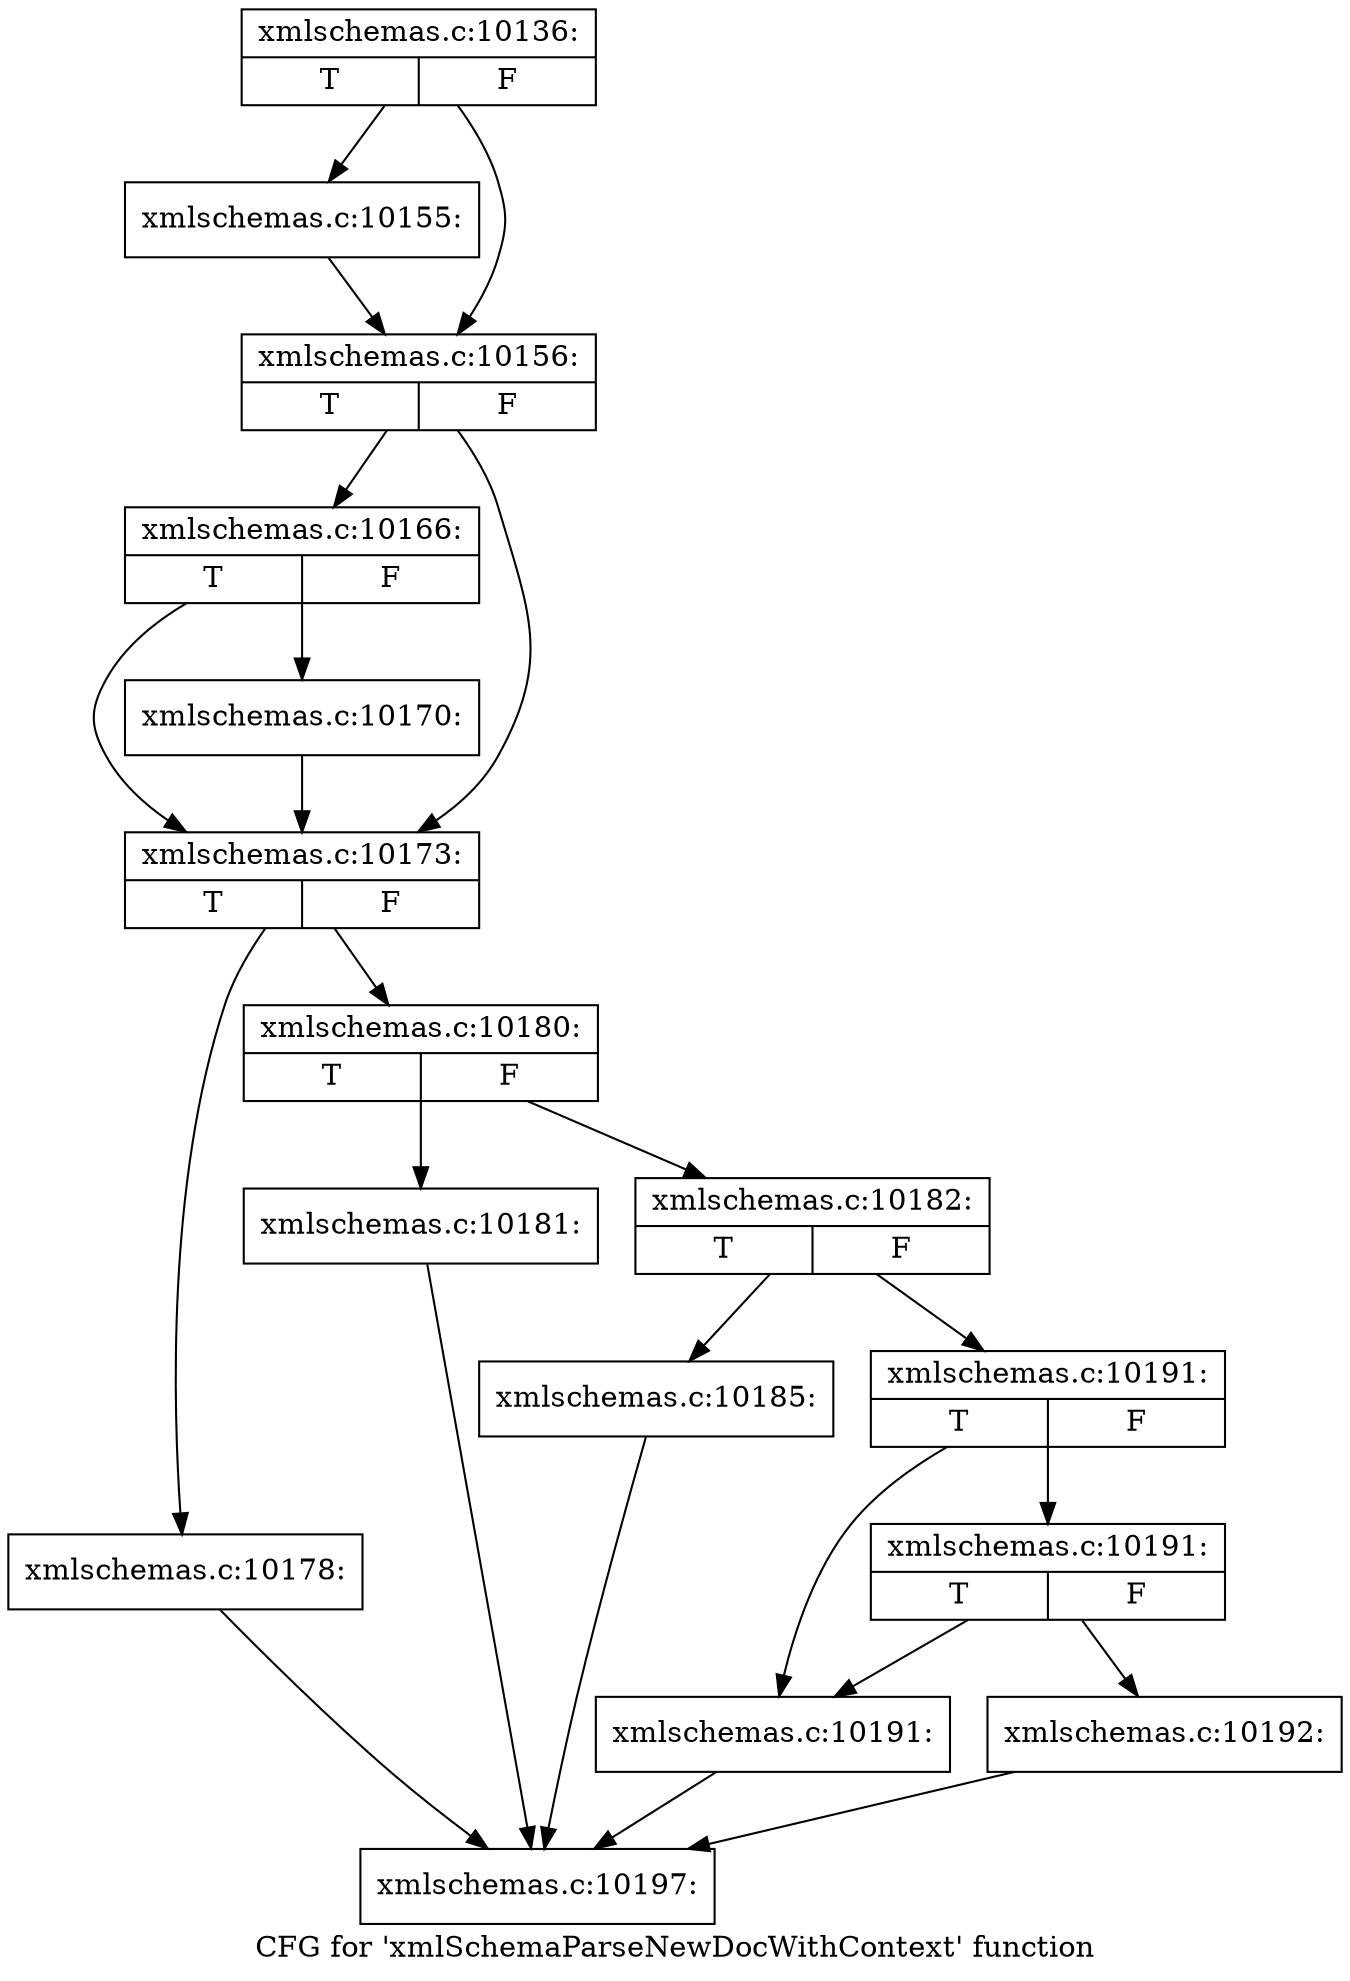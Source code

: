 digraph "CFG for 'xmlSchemaParseNewDocWithContext' function" {
	label="CFG for 'xmlSchemaParseNewDocWithContext' function";

	Node0x55d025843ce0 [shape=record,label="{xmlschemas.c:10136:|{<s0>T|<s1>F}}"];
	Node0x55d025843ce0 -> Node0x55d025efc450;
	Node0x55d025843ce0 -> Node0x55d025efc4a0;
	Node0x55d025efc450 [shape=record,label="{xmlschemas.c:10155:}"];
	Node0x55d025efc450 -> Node0x55d025efc4a0;
	Node0x55d025efc4a0 [shape=record,label="{xmlschemas.c:10156:|{<s0>T|<s1>F}}"];
	Node0x55d025efc4a0 -> Node0x55d025efe000;
	Node0x55d025efc4a0 -> Node0x55d025efdfb0;
	Node0x55d025efe000 [shape=record,label="{xmlschemas.c:10166:|{<s0>T|<s1>F}}"];
	Node0x55d025efe000 -> Node0x55d025efdf60;
	Node0x55d025efe000 -> Node0x55d025efdfb0;
	Node0x55d025efdf60 [shape=record,label="{xmlschemas.c:10170:}"];
	Node0x55d025efdf60 -> Node0x55d025efdfb0;
	Node0x55d025efdfb0 [shape=record,label="{xmlschemas.c:10173:|{<s0>T|<s1>F}}"];
	Node0x55d025efdfb0 -> Node0x55d025eff8e0;
	Node0x55d025efdfb0 -> Node0x55d025eff930;
	Node0x55d025eff8e0 [shape=record,label="{xmlschemas.c:10178:}"];
	Node0x55d025eff8e0 -> Node0x55d025efc980;
	Node0x55d025eff930 [shape=record,label="{xmlschemas.c:10180:|{<s0>T|<s1>F}}"];
	Node0x55d025eff930 -> Node0x55d025efcdd0;
	Node0x55d025eff930 -> Node0x55d025efce20;
	Node0x55d025efcdd0 [shape=record,label="{xmlschemas.c:10181:}"];
	Node0x55d025efcdd0 -> Node0x55d025efc980;
	Node0x55d025efce20 [shape=record,label="{xmlschemas.c:10182:|{<s0>T|<s1>F}}"];
	Node0x55d025efce20 -> Node0x55d025eff630;
	Node0x55d025efce20 -> Node0x55d025f011e0;
	Node0x55d025eff630 [shape=record,label="{xmlschemas.c:10185:}"];
	Node0x55d025eff630 -> Node0x55d025efc980;
	Node0x55d025f011e0 [shape=record,label="{xmlschemas.c:10191:|{<s0>T|<s1>F}}"];
	Node0x55d025f011e0 -> Node0x55d025f01630;
	Node0x55d025f011e0 -> Node0x55d025f015e0;
	Node0x55d025f01630 [shape=record,label="{xmlschemas.c:10191:|{<s0>T|<s1>F}}"];
	Node0x55d025f01630 -> Node0x55d025f01590;
	Node0x55d025f01630 -> Node0x55d025f015e0;
	Node0x55d025f01590 [shape=record,label="{xmlschemas.c:10192:}"];
	Node0x55d025f01590 -> Node0x55d025efc980;
	Node0x55d025f015e0 [shape=record,label="{xmlschemas.c:10191:}"];
	Node0x55d025f015e0 -> Node0x55d025efc980;
	Node0x55d025efc980 [shape=record,label="{xmlschemas.c:10197:}"];
}
